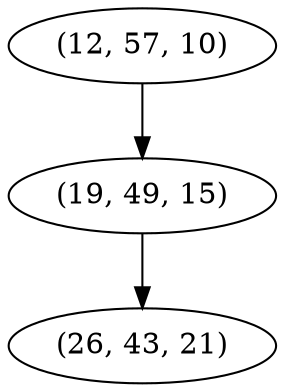 digraph tree {
    "(12, 57, 10)";
    "(19, 49, 15)";
    "(26, 43, 21)";
    "(12, 57, 10)" -> "(19, 49, 15)";
    "(19, 49, 15)" -> "(26, 43, 21)";
}
